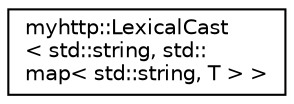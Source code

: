 digraph "Graphical Class Hierarchy"
{
 // LATEX_PDF_SIZE
  edge [fontname="Helvetica",fontsize="10",labelfontname="Helvetica",labelfontsize="10"];
  node [fontname="Helvetica",fontsize="10",shape=record];
  rankdir="LR";
  Node0 [label="myhttp::LexicalCast\l\< std::string, std::\lmap\< std::string, T \> \>",height=0.2,width=0.4,color="black", fillcolor="white", style="filled",URL="$classmyhttp_1_1LexicalCast_3_01std_1_1string_00_01std_1_1map_3_01std_1_1string_00_01T_01_4_01_4.html",tooltip="类型转换模板类片特化(YAML String 转换成 std::map<std::string, T>)"];
}
